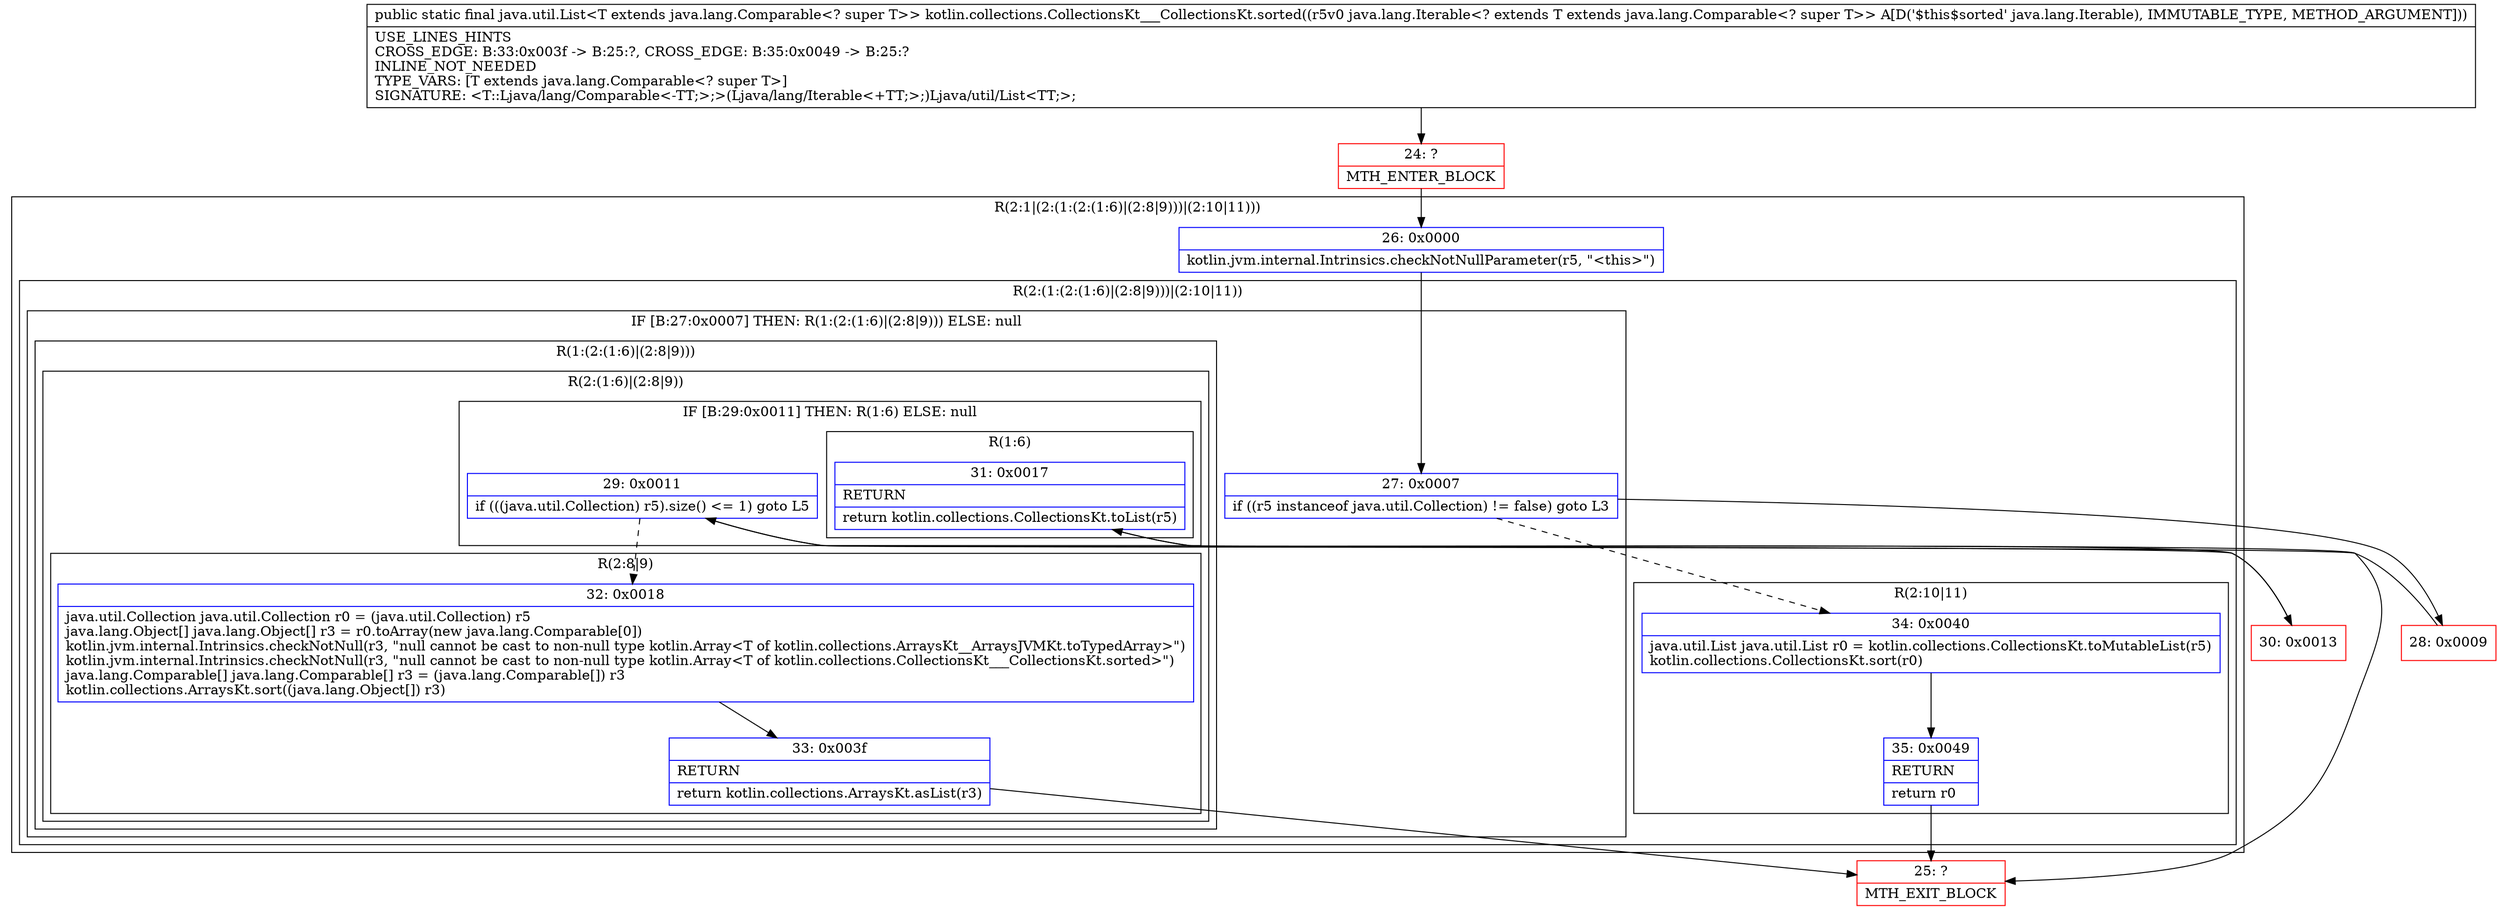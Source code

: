 digraph "CFG forkotlin.collections.CollectionsKt___CollectionsKt.sorted(Ljava\/lang\/Iterable;)Ljava\/util\/List;" {
subgraph cluster_Region_665324819 {
label = "R(2:1|(2:(1:(2:(1:6)|(2:8|9)))|(2:10|11)))";
node [shape=record,color=blue];
Node_26 [shape=record,label="{26\:\ 0x0000|kotlin.jvm.internal.Intrinsics.checkNotNullParameter(r5, \"\<this\>\")\l}"];
subgraph cluster_Region_1225444642 {
label = "R(2:(1:(2:(1:6)|(2:8|9)))|(2:10|11))";
node [shape=record,color=blue];
subgraph cluster_IfRegion_1522101071 {
label = "IF [B:27:0x0007] THEN: R(1:(2:(1:6)|(2:8|9))) ELSE: null";
node [shape=record,color=blue];
Node_27 [shape=record,label="{27\:\ 0x0007|if ((r5 instanceof java.util.Collection) != false) goto L3\l}"];
subgraph cluster_Region_1755401296 {
label = "R(1:(2:(1:6)|(2:8|9)))";
node [shape=record,color=blue];
subgraph cluster_Region_260445378 {
label = "R(2:(1:6)|(2:8|9))";
node [shape=record,color=blue];
subgraph cluster_IfRegion_276478925 {
label = "IF [B:29:0x0011] THEN: R(1:6) ELSE: null";
node [shape=record,color=blue];
Node_29 [shape=record,label="{29\:\ 0x0011|if (((java.util.Collection) r5).size() \<= 1) goto L5\l}"];
subgraph cluster_Region_25708958 {
label = "R(1:6)";
node [shape=record,color=blue];
Node_31 [shape=record,label="{31\:\ 0x0017|RETURN\l|return kotlin.collections.CollectionsKt.toList(r5)\l}"];
}
}
subgraph cluster_Region_1814674294 {
label = "R(2:8|9)";
node [shape=record,color=blue];
Node_32 [shape=record,label="{32\:\ 0x0018|java.util.Collection java.util.Collection r0 = (java.util.Collection) r5\ljava.lang.Object[] java.lang.Object[] r3 = r0.toArray(new java.lang.Comparable[0])\lkotlin.jvm.internal.Intrinsics.checkNotNull(r3, \"null cannot be cast to non\-null type kotlin.Array\<T of kotlin.collections.ArraysKt__ArraysJVMKt.toTypedArray\>\")\lkotlin.jvm.internal.Intrinsics.checkNotNull(r3, \"null cannot be cast to non\-null type kotlin.Array\<T of kotlin.collections.CollectionsKt___CollectionsKt.sorted\>\")\ljava.lang.Comparable[] java.lang.Comparable[] r3 = (java.lang.Comparable[]) r3\lkotlin.collections.ArraysKt.sort((java.lang.Object[]) r3)\l}"];
Node_33 [shape=record,label="{33\:\ 0x003f|RETURN\l|return kotlin.collections.ArraysKt.asList(r3)\l}"];
}
}
}
}
subgraph cluster_Region_151195680 {
label = "R(2:10|11)";
node [shape=record,color=blue];
Node_34 [shape=record,label="{34\:\ 0x0040|java.util.List java.util.List r0 = kotlin.collections.CollectionsKt.toMutableList(r5)\lkotlin.collections.CollectionsKt.sort(r0)\l}"];
Node_35 [shape=record,label="{35\:\ 0x0049|RETURN\l|return r0\l}"];
}
}
}
Node_24 [shape=record,color=red,label="{24\:\ ?|MTH_ENTER_BLOCK\l}"];
Node_28 [shape=record,color=red,label="{28\:\ 0x0009}"];
Node_30 [shape=record,color=red,label="{30\:\ 0x0013}"];
Node_25 [shape=record,color=red,label="{25\:\ ?|MTH_EXIT_BLOCK\l}"];
MethodNode[shape=record,label="{public static final java.util.List\<T extends java.lang.Comparable\<? super T\>\> kotlin.collections.CollectionsKt___CollectionsKt.sorted((r5v0 java.lang.Iterable\<? extends T extends java.lang.Comparable\<? super T\>\> A[D('$this$sorted' java.lang.Iterable), IMMUTABLE_TYPE, METHOD_ARGUMENT]))  | USE_LINES_HINTS\lCROSS_EDGE: B:33:0x003f \-\> B:25:?, CROSS_EDGE: B:35:0x0049 \-\> B:25:?\lINLINE_NOT_NEEDED\lTYPE_VARS: [T extends java.lang.Comparable\<? super T\>]\lSIGNATURE: \<T::Ljava\/lang\/Comparable\<\-TT;\>;\>(Ljava\/lang\/Iterable\<+TT;\>;)Ljava\/util\/List\<TT;\>;\l}"];
MethodNode -> Node_24;Node_26 -> Node_27;
Node_27 -> Node_28;
Node_27 -> Node_34[style=dashed];
Node_29 -> Node_30;
Node_29 -> Node_32[style=dashed];
Node_31 -> Node_25;
Node_32 -> Node_33;
Node_33 -> Node_25;
Node_34 -> Node_35;
Node_35 -> Node_25;
Node_24 -> Node_26;
Node_28 -> Node_29;
Node_30 -> Node_31;
}

